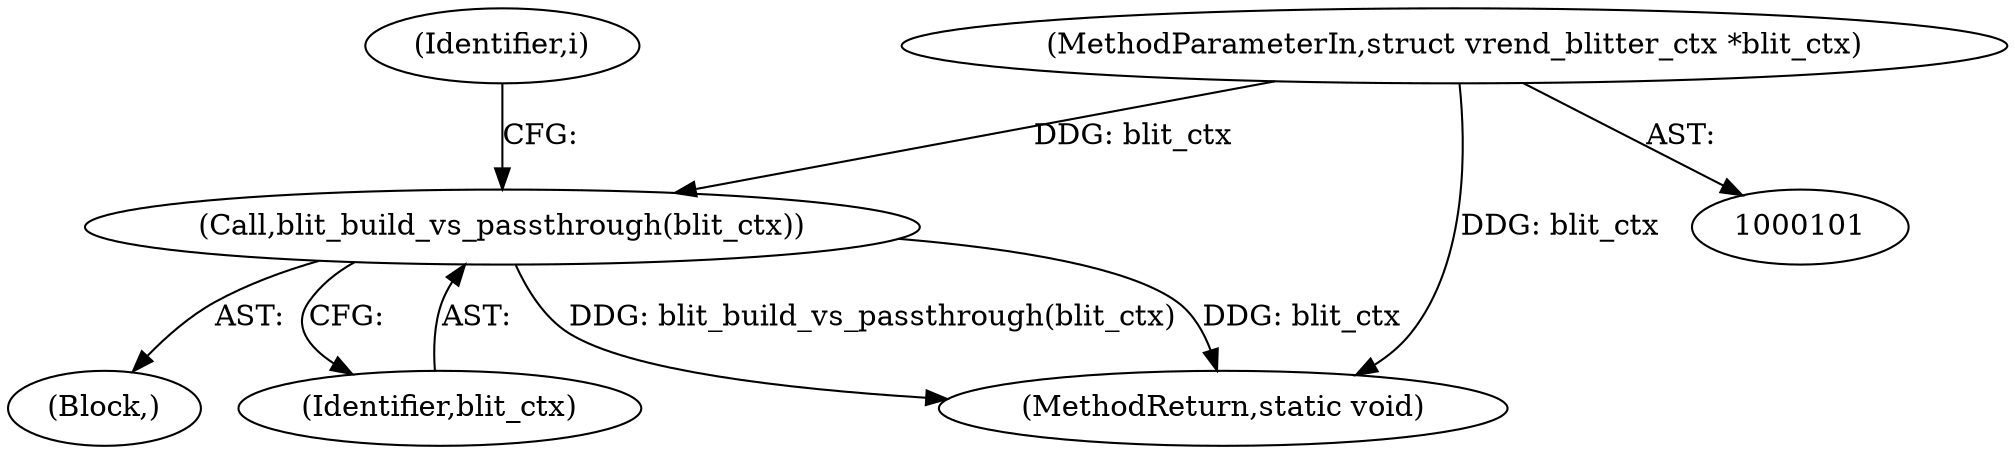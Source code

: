 digraph "0_virglrenderer_6eb13f7a2dcf391ec9e19b4c2a79e68305f63c22@pointer" {
"1000160" [label="(Call,blit_build_vs_passthrough(blit_ctx))"];
"1000102" [label="(MethodParameterIn,struct vrend_blitter_ctx *blit_ctx)"];
"1000164" [label="(Identifier,i)"];
"1000103" [label="(Block,)"];
"1000161" [label="(Identifier,blit_ctx)"];
"1000160" [label="(Call,blit_build_vs_passthrough(blit_ctx))"];
"1000191" [label="(MethodReturn,static void)"];
"1000102" [label="(MethodParameterIn,struct vrend_blitter_ctx *blit_ctx)"];
"1000160" -> "1000103"  [label="AST: "];
"1000160" -> "1000161"  [label="CFG: "];
"1000161" -> "1000160"  [label="AST: "];
"1000164" -> "1000160"  [label="CFG: "];
"1000160" -> "1000191"  [label="DDG: blit_build_vs_passthrough(blit_ctx)"];
"1000160" -> "1000191"  [label="DDG: blit_ctx"];
"1000102" -> "1000160"  [label="DDG: blit_ctx"];
"1000102" -> "1000101"  [label="AST: "];
"1000102" -> "1000191"  [label="DDG: blit_ctx"];
}
